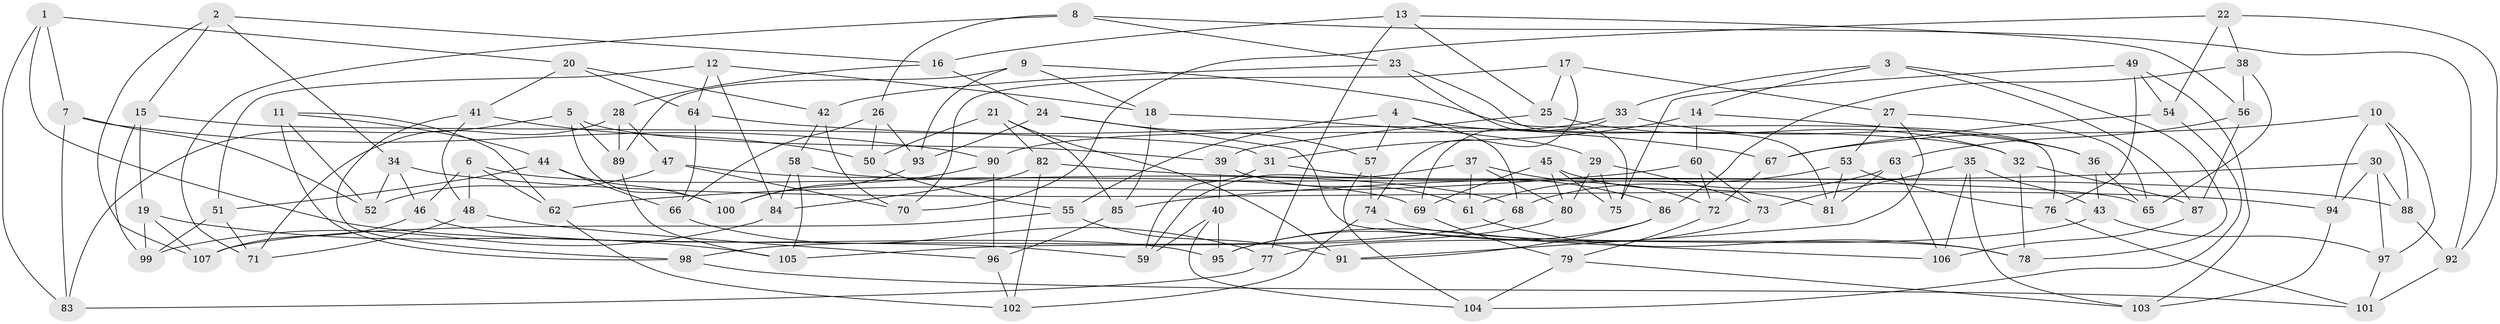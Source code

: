 // Generated by graph-tools (version 1.1) at 2025/38/03/09/25 02:38:17]
// undirected, 107 vertices, 214 edges
graph export_dot {
graph [start="1"]
  node [color=gray90,style=filled];
  1;
  2;
  3;
  4;
  5;
  6;
  7;
  8;
  9;
  10;
  11;
  12;
  13;
  14;
  15;
  16;
  17;
  18;
  19;
  20;
  21;
  22;
  23;
  24;
  25;
  26;
  27;
  28;
  29;
  30;
  31;
  32;
  33;
  34;
  35;
  36;
  37;
  38;
  39;
  40;
  41;
  42;
  43;
  44;
  45;
  46;
  47;
  48;
  49;
  50;
  51;
  52;
  53;
  54;
  55;
  56;
  57;
  58;
  59;
  60;
  61;
  62;
  63;
  64;
  65;
  66;
  67;
  68;
  69;
  70;
  71;
  72;
  73;
  74;
  75;
  76;
  77;
  78;
  79;
  80;
  81;
  82;
  83;
  84;
  85;
  86;
  87;
  88;
  89;
  90;
  91;
  92;
  93;
  94;
  95;
  96;
  97;
  98;
  99;
  100;
  101;
  102;
  103;
  104;
  105;
  106;
  107;
  1 -- 7;
  1 -- 20;
  1 -- 83;
  1 -- 59;
  2 -- 34;
  2 -- 16;
  2 -- 15;
  2 -- 107;
  3 -- 87;
  3 -- 78;
  3 -- 33;
  3 -- 14;
  4 -- 55;
  4 -- 32;
  4 -- 57;
  4 -- 68;
  5 -- 83;
  5 -- 100;
  5 -- 39;
  5 -- 89;
  6 -- 48;
  6 -- 62;
  6 -- 46;
  6 -- 68;
  7 -- 52;
  7 -- 83;
  7 -- 90;
  8 -- 71;
  8 -- 23;
  8 -- 92;
  8 -- 26;
  9 -- 89;
  9 -- 76;
  9 -- 18;
  9 -- 93;
  10 -- 88;
  10 -- 67;
  10 -- 94;
  10 -- 97;
  11 -- 98;
  11 -- 44;
  11 -- 62;
  11 -- 52;
  12 -- 18;
  12 -- 84;
  12 -- 64;
  12 -- 51;
  13 -- 56;
  13 -- 16;
  13 -- 25;
  13 -- 77;
  14 -- 31;
  14 -- 60;
  14 -- 36;
  15 -- 19;
  15 -- 99;
  15 -- 31;
  16 -- 24;
  16 -- 28;
  17 -- 25;
  17 -- 74;
  17 -- 70;
  17 -- 27;
  18 -- 85;
  18 -- 29;
  19 -- 99;
  19 -- 105;
  19 -- 107;
  20 -- 41;
  20 -- 64;
  20 -- 42;
  21 -- 85;
  21 -- 50;
  21 -- 82;
  21 -- 91;
  22 -- 38;
  22 -- 54;
  22 -- 70;
  22 -- 92;
  23 -- 75;
  23 -- 42;
  23 -- 81;
  24 -- 93;
  24 -- 57;
  24 -- 106;
  25 -- 32;
  25 -- 39;
  26 -- 93;
  26 -- 66;
  26 -- 50;
  27 -- 91;
  27 -- 65;
  27 -- 53;
  28 -- 47;
  28 -- 89;
  28 -- 71;
  29 -- 75;
  29 -- 73;
  29 -- 80;
  30 -- 94;
  30 -- 97;
  30 -- 85;
  30 -- 88;
  31 -- 59;
  31 -- 86;
  32 -- 78;
  32 -- 87;
  33 -- 36;
  33 -- 69;
  33 -- 90;
  34 -- 52;
  34 -- 46;
  34 -- 94;
  35 -- 106;
  35 -- 103;
  35 -- 43;
  35 -- 73;
  36 -- 65;
  36 -- 43;
  37 -- 80;
  37 -- 72;
  37 -- 61;
  37 -- 59;
  38 -- 86;
  38 -- 65;
  38 -- 56;
  39 -- 61;
  39 -- 40;
  40 -- 59;
  40 -- 104;
  40 -- 95;
  41 -- 50;
  41 -- 98;
  41 -- 48;
  42 -- 58;
  42 -- 70;
  43 -- 97;
  43 -- 77;
  44 -- 51;
  44 -- 66;
  44 -- 100;
  45 -- 81;
  45 -- 69;
  45 -- 80;
  45 -- 75;
  46 -- 107;
  46 -- 95;
  47 -- 52;
  47 -- 70;
  47 -- 69;
  48 -- 96;
  48 -- 71;
  49 -- 103;
  49 -- 76;
  49 -- 75;
  49 -- 54;
  50 -- 55;
  51 -- 99;
  51 -- 71;
  53 -- 81;
  53 -- 76;
  53 -- 61;
  54 -- 104;
  54 -- 67;
  55 -- 91;
  55 -- 107;
  56 -- 63;
  56 -- 87;
  57 -- 74;
  57 -- 104;
  58 -- 65;
  58 -- 105;
  58 -- 84;
  60 -- 73;
  60 -- 72;
  60 -- 62;
  61 -- 78;
  62 -- 102;
  63 -- 68;
  63 -- 106;
  63 -- 81;
  64 -- 67;
  64 -- 66;
  66 -- 77;
  67 -- 72;
  68 -- 98;
  69 -- 79;
  72 -- 79;
  73 -- 95;
  74 -- 78;
  74 -- 102;
  76 -- 101;
  77 -- 83;
  79 -- 104;
  79 -- 103;
  80 -- 105;
  82 -- 102;
  82 -- 84;
  82 -- 88;
  84 -- 99;
  85 -- 96;
  86 -- 95;
  86 -- 91;
  87 -- 106;
  88 -- 92;
  89 -- 105;
  90 -- 96;
  90 -- 100;
  92 -- 101;
  93 -- 100;
  94 -- 103;
  96 -- 102;
  97 -- 101;
  98 -- 101;
}
